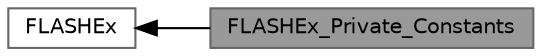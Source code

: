 digraph "FLASHEx_Private_Constants"
{
 // LATEX_PDF_SIZE
  bgcolor="transparent";
  edge [fontname=Helvetica,fontsize=10,labelfontname=Helvetica,labelfontsize=10];
  node [fontname=Helvetica,fontsize=10,shape=box,height=0.2,width=0.4];
  rankdir=LR;
  Node2 [id="Node000002",label="FLASHEx",height=0.2,width=0.4,color="grey40", fillcolor="white", style="filled",URL="$group___f_l_a_s_h_ex.html",tooltip=" "];
  Node1 [id="Node000001",label="FLASHEx_Private_Constants",height=0.2,width=0.4,color="gray40", fillcolor="grey60", style="filled", fontcolor="black",tooltip=" "];
  Node2->Node1 [shape=plaintext, dir="back", style="solid"];
}
